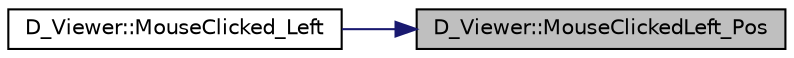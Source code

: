 digraph "D_Viewer::MouseClickedLeft_Pos"
{
 // LATEX_PDF_SIZE
  edge [fontname="Helvetica",fontsize="10",labelfontname="Helvetica",labelfontsize="10"];
  node [fontname="Helvetica",fontsize="10",shape=record];
  rankdir="RL";
  Node1 [label="D_Viewer::MouseClickedLeft_Pos",height=0.2,width=0.4,color="black", fillcolor="grey75", style="filled", fontcolor="black",tooltip=" "];
  Node1 -> Node2 [dir="back",color="midnightblue",fontsize="10",style="solid",fontname="Helvetica"];
  Node2 [label="D_Viewer::MouseClicked_Left",height=0.2,width=0.4,color="black", fillcolor="white", style="filled",URL="$class_d___viewer.html#a117478fd3ab2b2baa40a04b9863a9d60",tooltip=" "];
}
